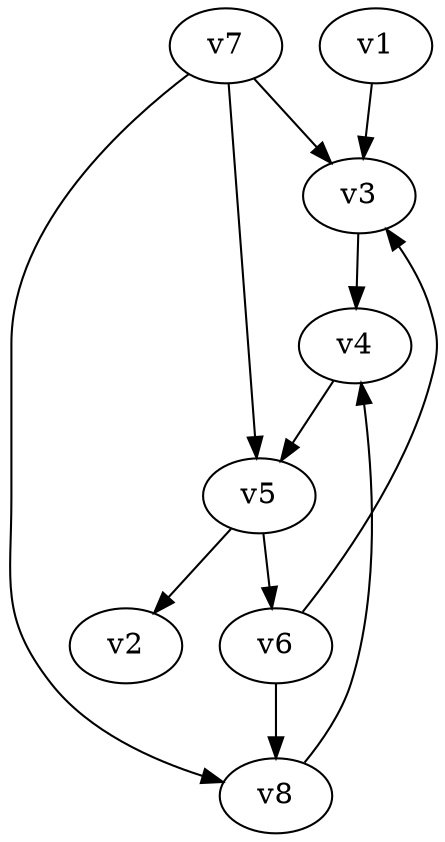 digraph ltd_topology_h_0 {
overall_factor=1;
multiplicity_factor=1;
v1;
v2;
v3 [int_id="V_4_SCALAR_0000"];
v4 [int_id="V_3_SCALAR_000"];
v5 [int_id="V_4_SCALAR_0000"];
v6 [int_id="V_3_SCALAR_000"];
v7 [int_id="V_3_SCALAR_000"];
v8 [int_id="V_3_SCALAR_000"];
v1 -> v3 [pdg=1000, name=p1, mom=p1];
v5 -> v2 [pdg=1000, name=p2, mom=p2];
v3 -> v4 [pdg=1000, name=q1];
v4 -> v5 [pdg=1000, name=q2];
v5 -> v6 [pdg=1000, name=q3, lmb_index=0];
v6 -> v3 [pdg=1000, name=q4];
v7 -> v3 [pdg=1000, name=q5];
v6 -> v8 [pdg=1000, name=q6];
v7 -> v8 [pdg=1000, name=q7, lmb_index=1];
v8 -> v4 [pdg=1000, name=q8, lmb_index=2];
v7 -> v5 [pdg=1000, name=q9, lmb_index=3];
}
